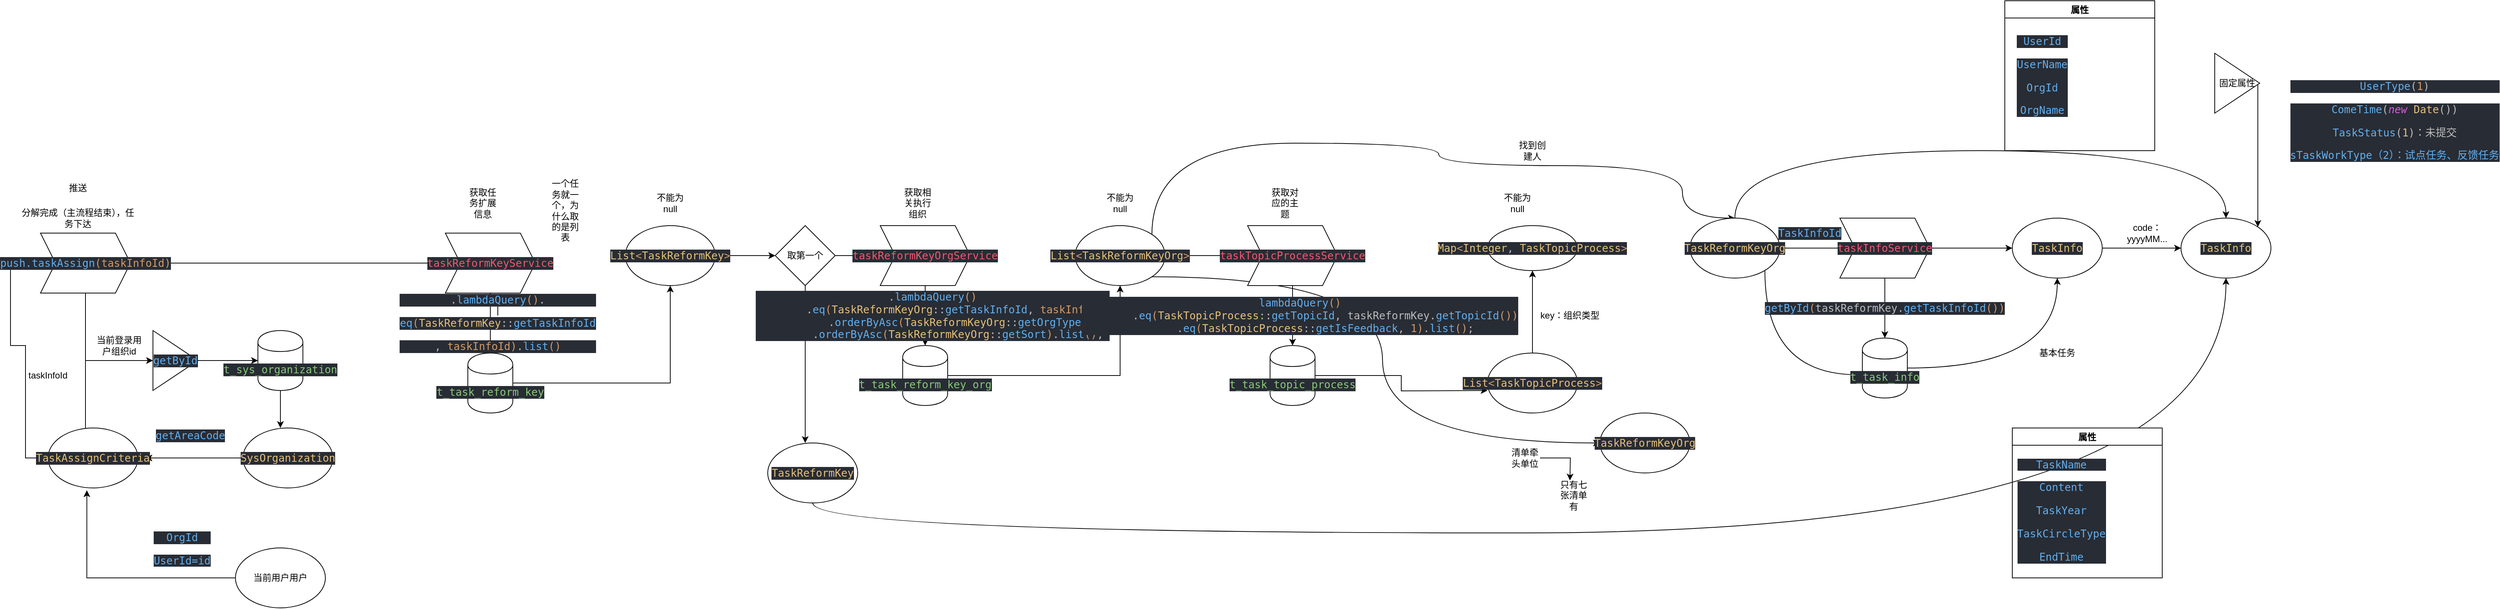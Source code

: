 <mxfile version="14.7.7" type="github">
  <diagram name="Page-1" id="2a216829-ef6e-dabb-86c1-c78162f3ba2b">
    <mxGraphModel dx="938" dy="1892" grid="1" gridSize="10" guides="1" tooltips="1" connect="1" arrows="1" fold="1" page="1" pageScale="1" pageWidth="850" pageHeight="1100" background="none" math="0" shadow="0">
      <root>
        <mxCell id="0" />
        <mxCell id="1" parent="0" />
        <mxCell id="tXZHfQQ4HI5e9DIyocW6-9" style="edgeStyle=orthogonalEdgeStyle;rounded=0;orthogonalLoop=1;jettySize=auto;html=1;entryX=0;entryY=0.5;entryDx=0;entryDy=0;" parent="1" source="tXZHfQQ4HI5e9DIyocW6-2" target="tXZHfQQ4HI5e9DIyocW6-8" edge="1">
          <mxGeometry relative="1" as="geometry">
            <Array as="points">
              <mxPoint x="120" y="320" />
            </Array>
          </mxGeometry>
        </mxCell>
        <mxCell id="tXZHfQQ4HI5e9DIyocW6-15" style="edgeStyle=orthogonalEdgeStyle;rounded=0;orthogonalLoop=1;jettySize=auto;html=1;" parent="1" source="tXZHfQQ4HI5e9DIyocW6-2" edge="1">
          <mxGeometry relative="1" as="geometry">
            <mxPoint x="120" y="420" as="targetPoint" />
          </mxGeometry>
        </mxCell>
        <mxCell id="tXZHfQQ4HI5e9DIyocW6-22" style="edgeStyle=orthogonalEdgeStyle;rounded=0;orthogonalLoop=1;jettySize=auto;html=1;entryX=0;entryY=0.5;entryDx=0;entryDy=0;" parent="1" target="tXZHfQQ4HI5e9DIyocW6-16" edge="1">
          <mxGeometry relative="1" as="geometry">
            <mxPoint x="40" y="190" as="sourcePoint" />
            <Array as="points">
              <mxPoint x="20" y="190" />
              <mxPoint x="20" y="300" />
              <mxPoint x="40" y="300" />
              <mxPoint x="40" y="450" />
            </Array>
          </mxGeometry>
        </mxCell>
        <mxCell id="tXZHfQQ4HI5e9DIyocW6-24" style="edgeStyle=orthogonalEdgeStyle;rounded=0;orthogonalLoop=1;jettySize=auto;html=1;" parent="1" source="tXZHfQQ4HI5e9DIyocW6-2" edge="1">
          <mxGeometry relative="1" as="geometry">
            <mxPoint x="600" y="190" as="targetPoint" />
          </mxGeometry>
        </mxCell>
        <mxCell id="tXZHfQQ4HI5e9DIyocW6-2" value="&lt;pre style=&quot;background-color: #282c34 ; color: #bbbbbb ; font-family: &amp;#34;jetbrains mono&amp;#34; , monospace ; font-size: 10.5pt&quot;&gt;&lt;span style=&quot;color: #61afef&quot;&gt;push.taskAssign&lt;/span&gt;&lt;span style=&quot;color: #d19a66&quot;&gt;(taskInfoId)&lt;/span&gt;&lt;/pre&gt;" style="shape=step;perimeter=stepPerimeter;whiteSpace=wrap;html=1;fixedSize=1;" parent="1" vertex="1">
          <mxGeometry x="60" y="150" width="120" height="80" as="geometry" />
        </mxCell>
        <mxCell id="tXZHfQQ4HI5e9DIyocW6-3" value="分解完成（主流程结束），任务下达" style="text;html=1;strokeColor=none;fillColor=none;align=center;verticalAlign=middle;whiteSpace=wrap;rounded=0;" parent="1" vertex="1">
          <mxGeometry x="30" y="120" width="160" height="20" as="geometry" />
        </mxCell>
        <mxCell id="tXZHfQQ4HI5e9DIyocW6-12" value="" style="edgeStyle=orthogonalEdgeStyle;rounded=0;orthogonalLoop=1;jettySize=auto;html=1;" parent="1" source="tXZHfQQ4HI5e9DIyocW6-8" target="tXZHfQQ4HI5e9DIyocW6-11" edge="1">
          <mxGeometry relative="1" as="geometry" />
        </mxCell>
        <mxCell id="tXZHfQQ4HI5e9DIyocW6-8" value="&lt;pre style=&quot;background-color: #282c34 ; color: #bbbbbb ; font-family: &amp;#34;jetbrains mono&amp;#34; , monospace ; font-size: 10.5pt&quot;&gt;&lt;span style=&quot;color: #61afef&quot;&gt;getById&lt;/span&gt;&lt;/pre&gt;" style="triangle;whiteSpace=wrap;html=1;" parent="1" vertex="1">
          <mxGeometry x="210" y="280" width="60" height="80" as="geometry" />
        </mxCell>
        <mxCell id="tXZHfQQ4HI5e9DIyocW6-10" value="当前登录用户组织id" style="text;html=1;strokeColor=none;fillColor=none;align=center;verticalAlign=middle;whiteSpace=wrap;rounded=0;" parent="1" vertex="1">
          <mxGeometry x="130" y="290" width="70" height="20" as="geometry" />
        </mxCell>
        <mxCell id="tXZHfQQ4HI5e9DIyocW6-13" style="edgeStyle=orthogonalEdgeStyle;rounded=0;orthogonalLoop=1;jettySize=auto;html=1;" parent="1" source="tXZHfQQ4HI5e9DIyocW6-11" edge="1">
          <mxGeometry relative="1" as="geometry">
            <mxPoint x="380" y="410" as="targetPoint" />
          </mxGeometry>
        </mxCell>
        <mxCell id="tXZHfQQ4HI5e9DIyocW6-11" value="&lt;pre style=&quot;background-color: #282c34 ; color: #bbbbbb ; font-family: &amp;#34;jetbrains mono&amp;#34; , monospace ; font-size: 10.5pt&quot;&gt;&lt;span style=&quot;color: #89ca78&quot;&gt;t_sys_organization&lt;/span&gt;&lt;/pre&gt;" style="shape=cylinder;whiteSpace=wrap;html=1;boundedLbl=1;backgroundOutline=1;" parent="1" vertex="1">
          <mxGeometry x="350" y="280" width="60" height="80" as="geometry" />
        </mxCell>
        <mxCell id="tXZHfQQ4HI5e9DIyocW6-17" style="edgeStyle=orthogonalEdgeStyle;rounded=0;orthogonalLoop=1;jettySize=auto;html=1;" parent="1" source="tXZHfQQ4HI5e9DIyocW6-14" edge="1">
          <mxGeometry relative="1" as="geometry">
            <mxPoint x="200" y="450" as="targetPoint" />
          </mxGeometry>
        </mxCell>
        <mxCell id="tXZHfQQ4HI5e9DIyocW6-14" value="&lt;pre style=&quot;background-color: #282c34 ; color: #bbbbbb ; font-family: &amp;#34;jetbrains mono&amp;#34; , monospace ; font-size: 10.5pt&quot;&gt;&lt;span style=&quot;color: #e5c07b&quot;&gt;SysOrganization&lt;/span&gt;&lt;/pre&gt;" style="ellipse;whiteSpace=wrap;html=1;" parent="1" vertex="1">
          <mxGeometry x="330" y="410" width="120" height="80" as="geometry" />
        </mxCell>
        <mxCell id="tXZHfQQ4HI5e9DIyocW6-16" value="&lt;pre style=&quot;background-color: #282c34 ; color: #bbbbbb ; font-family: &amp;#34;jetbrains mono&amp;#34; , monospace ; font-size: 10.5pt&quot;&gt;&lt;span style=&quot;color: #e5c07b&quot;&gt;TaskAssignCriteria&lt;/span&gt;&lt;/pre&gt;" style="ellipse;whiteSpace=wrap;html=1;" parent="1" vertex="1">
          <mxGeometry x="70" y="410" width="120" height="80" as="geometry" />
        </mxCell>
        <mxCell id="tXZHfQQ4HI5e9DIyocW6-18" value="&lt;pre style=&quot;background-color: #282c34 ; color: #bbbbbb ; font-family: &amp;#34;jetbrains mono&amp;#34; , monospace ; font-size: 10.5pt&quot;&gt;&lt;pre style=&quot;font-family: &amp;#34;jetbrains mono&amp;#34; , monospace ; font-size: 10.5pt&quot;&gt;&lt;span style=&quot;color: #61afef&quot;&gt;getAreaCode&lt;/span&gt;&lt;/pre&gt;&lt;/pre&gt;" style="text;html=1;strokeColor=none;fillColor=none;align=center;verticalAlign=middle;whiteSpace=wrap;rounded=0;" parent="1" vertex="1">
          <mxGeometry x="240" y="410" width="40" height="20" as="geometry" />
        </mxCell>
        <mxCell id="tXZHfQQ4HI5e9DIyocW6-20" style="edgeStyle=orthogonalEdgeStyle;rounded=0;orthogonalLoop=1;jettySize=auto;html=1;entryX=0.432;entryY=1.039;entryDx=0;entryDy=0;entryPerimeter=0;" parent="1" source="tXZHfQQ4HI5e9DIyocW6-19" target="tXZHfQQ4HI5e9DIyocW6-16" edge="1">
          <mxGeometry relative="1" as="geometry" />
        </mxCell>
        <mxCell id="tXZHfQQ4HI5e9DIyocW6-19" value="当前用户用户" style="ellipse;whiteSpace=wrap;html=1;" parent="1" vertex="1">
          <mxGeometry x="320" y="570" width="120" height="80" as="geometry" />
        </mxCell>
        <mxCell id="tXZHfQQ4HI5e9DIyocW6-21" value="&lt;pre style=&quot;background-color: #282c34 ; color: #bbbbbb ; font-family: &amp;#34;jetbrains mono&amp;#34; , monospace ; font-size: 10.5pt&quot;&gt;&lt;span style=&quot;color: #61afef&quot;&gt;OrgId&lt;/span&gt;&lt;/pre&gt;&lt;pre style=&quot;background-color: #282c34 ; color: #bbbbbb ; font-family: &amp;#34;jetbrains mono&amp;#34; , monospace ; font-size: 10.5pt&quot;&gt;&lt;pre style=&quot;font-family: &amp;#34;jetbrains mono&amp;#34; , monospace ; font-size: 10.5pt&quot;&gt;&lt;span style=&quot;color: #61afef&quot;&gt;UserId=id&lt;/span&gt;&lt;/pre&gt;&lt;/pre&gt;" style="text;html=1;strokeColor=none;fillColor=none;align=center;verticalAlign=middle;whiteSpace=wrap;rounded=0;" parent="1" vertex="1">
          <mxGeometry x="229" y="561" width="40" height="19" as="geometry" />
        </mxCell>
        <mxCell id="tXZHfQQ4HI5e9DIyocW6-23" value="taskInfoId" style="text;html=1;strokeColor=none;fillColor=none;align=center;verticalAlign=middle;whiteSpace=wrap;rounded=0;" parent="1" vertex="1">
          <mxGeometry x="50" y="330" width="40" height="20" as="geometry" />
        </mxCell>
        <mxCell id="tXZHfQQ4HI5e9DIyocW6-27" value="" style="edgeStyle=orthogonalEdgeStyle;rounded=0;orthogonalLoop=1;jettySize=auto;html=1;" parent="1" source="tXZHfQQ4HI5e9DIyocW6-25" target="tXZHfQQ4HI5e9DIyocW6-26" edge="1">
          <mxGeometry relative="1" as="geometry" />
        </mxCell>
        <mxCell id="tXZHfQQ4HI5e9DIyocW6-25" value="&lt;pre style=&quot;background-color: #282c34 ; color: #bbbbbb ; font-family: &amp;#34;jetbrains mono&amp;#34; , monospace ; font-size: 10.5pt&quot;&gt;&lt;span style=&quot;color: #ef596f&quot;&gt;taskReformKeyService&lt;/span&gt;&lt;/pre&gt;" style="shape=step;perimeter=stepPerimeter;whiteSpace=wrap;html=1;fixedSize=1;" parent="1" vertex="1">
          <mxGeometry x="600" y="150" width="120" height="80" as="geometry" />
        </mxCell>
        <mxCell id="tXZHfQQ4HI5e9DIyocW6-30" style="edgeStyle=orthogonalEdgeStyle;rounded=0;orthogonalLoop=1;jettySize=auto;html=1;entryX=0.5;entryY=1;entryDx=0;entryDy=0;" parent="1" source="tXZHfQQ4HI5e9DIyocW6-26" target="tXZHfQQ4HI5e9DIyocW6-31" edge="1">
          <mxGeometry relative="1" as="geometry">
            <mxPoint x="860" y="190" as="targetPoint" />
          </mxGeometry>
        </mxCell>
        <mxCell id="tXZHfQQ4HI5e9DIyocW6-26" value="&lt;pre style=&quot;background-color: #282c34 ; color: #bbbbbb ; font-family: &amp;#34;jetbrains mono&amp;#34; , monospace ; font-size: 10.5pt&quot;&gt;&lt;span style=&quot;color: #89ca78&quot;&gt;t_task_reform_key&lt;/span&gt;&lt;/pre&gt;" style="shape=cylinder;whiteSpace=wrap;html=1;boundedLbl=1;backgroundOutline=1;" parent="1" vertex="1">
          <mxGeometry x="630" y="310" width="60" height="80" as="geometry" />
        </mxCell>
        <mxCell id="tXZHfQQ4HI5e9DIyocW6-29" value="" style="edgeStyle=orthogonalEdgeStyle;rounded=0;orthogonalLoop=1;jettySize=auto;html=1;" parent="1" source="tXZHfQQ4HI5e9DIyocW6-28" target="tXZHfQQ4HI5e9DIyocW6-25" edge="1">
          <mxGeometry relative="1" as="geometry" />
        </mxCell>
        <mxCell id="tXZHfQQ4HI5e9DIyocW6-28" value="&lt;pre style=&quot;background-color: #282c34 ; color: #bbbbbb ; font-family: &amp;#34;jetbrains mono&amp;#34; , monospace ; font-size: 10.5pt&quot;&gt;.&lt;span style=&quot;color: #61afef&quot;&gt;lambdaQuery&lt;/span&gt;&lt;span style=&quot;color: #d19a66&quot;&gt;()&lt;/span&gt;.&lt;/pre&gt;&lt;pre style=&quot;background-color: #282c34 ; color: #bbbbbb ; font-family: &amp;#34;jetbrains mono&amp;#34; , monospace ; font-size: 10.5pt&quot;&gt;&lt;span style=&quot;color: #61afef&quot;&gt;eq&lt;/span&gt;&lt;span style=&quot;color: #d19a66&quot;&gt;(&lt;/span&gt;&lt;span style=&quot;color: #e5c07b&quot;&gt;TaskReformKey&lt;/span&gt;::&lt;span style=&quot;color: #61afef&quot;&gt;getTaskInfoId&lt;/span&gt;&lt;/pre&gt;&lt;pre style=&quot;background-color: #282c34 ; color: #bbbbbb ; font-family: &amp;#34;jetbrains mono&amp;#34; , monospace ; font-size: 10.5pt&quot;&gt;, &lt;span style=&quot;color: #d19a66&quot;&gt;taskInfoId)&lt;/span&gt;.&lt;span style=&quot;color: #61afef&quot;&gt;list&lt;/span&gt;&lt;span style=&quot;color: #d19a66&quot;&gt;()&lt;/span&gt;&lt;/pre&gt;" style="text;html=1;strokeColor=none;fillColor=none;align=center;verticalAlign=middle;whiteSpace=wrap;rounded=0;" parent="1" vertex="1">
          <mxGeometry x="650" y="260" width="40" height="20" as="geometry" />
        </mxCell>
        <mxCell id="tXZHfQQ4HI5e9DIyocW6-34" style="edgeStyle=orthogonalEdgeStyle;rounded=0;orthogonalLoop=1;jettySize=auto;html=1;entryX=0;entryY=0.5;entryDx=0;entryDy=0;" parent="1" source="tXZHfQQ4HI5e9DIyocW6-31" target="tXZHfQQ4HI5e9DIyocW6-33" edge="1">
          <mxGeometry relative="1" as="geometry" />
        </mxCell>
        <mxCell id="tXZHfQQ4HI5e9DIyocW6-31" value="&lt;pre style=&quot;background-color: #282c34 ; color: #bbbbbb ; font-family: &amp;#34;jetbrains mono&amp;#34; , monospace ; font-size: 10.5pt&quot;&gt;&lt;span style=&quot;color: #e5c07b&quot;&gt;List&lt;/span&gt;&lt;span style=&quot;color: #d19a66&quot;&gt;&amp;lt;&lt;/span&gt;&lt;span style=&quot;color: #e5c07b&quot;&gt;TaskReformKey&lt;/span&gt;&lt;span style=&quot;color: #d19a66&quot;&gt;&amp;gt;&lt;/span&gt;&lt;/pre&gt;" style="ellipse;whiteSpace=wrap;html=1;" parent="1" vertex="1">
          <mxGeometry x="840" y="140" width="120" height="80" as="geometry" />
        </mxCell>
        <mxCell id="tXZHfQQ4HI5e9DIyocW6-32" value="获取任务扩展信息" style="text;html=1;strokeColor=none;fillColor=none;align=center;verticalAlign=middle;whiteSpace=wrap;rounded=0;" parent="1" vertex="1">
          <mxGeometry x="630" y="100" width="40" height="20" as="geometry" />
        </mxCell>
        <mxCell id="tXZHfQQ4HI5e9DIyocW6-36" value="" style="edgeStyle=orthogonalEdgeStyle;rounded=0;orthogonalLoop=1;jettySize=auto;html=1;" parent="1" source="tXZHfQQ4HI5e9DIyocW6-33" target="tXZHfQQ4HI5e9DIyocW6-35" edge="1">
          <mxGeometry relative="1" as="geometry" />
        </mxCell>
        <mxCell id="tXZHfQQ4HI5e9DIyocW6-88" style="edgeStyle=orthogonalEdgeStyle;rounded=0;orthogonalLoop=1;jettySize=auto;html=1;" parent="1" source="tXZHfQQ4HI5e9DIyocW6-33" edge="1">
          <mxGeometry relative="1" as="geometry">
            <mxPoint x="1080" y="430" as="targetPoint" />
          </mxGeometry>
        </mxCell>
        <mxCell id="tXZHfQQ4HI5e9DIyocW6-33" value="取第一个" style="rhombus;whiteSpace=wrap;html=1;" parent="1" vertex="1">
          <mxGeometry x="1040" y="140" width="80" height="80" as="geometry" />
        </mxCell>
        <mxCell id="tXZHfQQ4HI5e9DIyocW6-38" value="" style="edgeStyle=orthogonalEdgeStyle;rounded=0;orthogonalLoop=1;jettySize=auto;html=1;" parent="1" source="tXZHfQQ4HI5e9DIyocW6-35" target="tXZHfQQ4HI5e9DIyocW6-37" edge="1">
          <mxGeometry relative="1" as="geometry" />
        </mxCell>
        <mxCell id="tXZHfQQ4HI5e9DIyocW6-35" value="&lt;pre style=&quot;background-color: #282c34 ; color: #bbbbbb ; font-family: &amp;#34;jetbrains mono&amp;#34; , monospace ; font-size: 10.5pt&quot;&gt;&lt;span style=&quot;color: #ef596f&quot;&gt;taskReformKeyOrgService&lt;/span&gt;&lt;/pre&gt;" style="shape=step;perimeter=stepPerimeter;whiteSpace=wrap;html=1;fixedSize=1;" parent="1" vertex="1">
          <mxGeometry x="1180" y="140" width="120" height="80" as="geometry" />
        </mxCell>
        <mxCell id="tXZHfQQ4HI5e9DIyocW6-40" style="edgeStyle=orthogonalEdgeStyle;rounded=0;orthogonalLoop=1;jettySize=auto;html=1;entryX=0.5;entryY=1;entryDx=0;entryDy=0;entryPerimeter=0;" parent="1" source="tXZHfQQ4HI5e9DIyocW6-37" target="tXZHfQQ4HI5e9DIyocW6-41" edge="1">
          <mxGeometry relative="1" as="geometry">
            <mxPoint x="1500" y="180" as="targetPoint" />
          </mxGeometry>
        </mxCell>
        <mxCell id="tXZHfQQ4HI5e9DIyocW6-37" value="&lt;pre style=&quot;background-color: #282c34 ; color: #bbbbbb ; font-family: &amp;#34;jetbrains mono&amp;#34; , monospace ; font-size: 10.5pt&quot;&gt;&lt;span style=&quot;color: #89ca78&quot;&gt;t_task_reform_key_org&lt;/span&gt;&lt;/pre&gt;" style="shape=cylinder;whiteSpace=wrap;html=1;boundedLbl=1;backgroundOutline=1;" parent="1" vertex="1">
          <mxGeometry x="1210" y="300" width="60" height="80" as="geometry" />
        </mxCell>
        <mxCell id="tXZHfQQ4HI5e9DIyocW6-39" value="&lt;pre style=&quot;background-color: #282c34 ; color: #bbbbbb ; font-family: &amp;#34;jetbrains mono&amp;#34; , monospace ; font-size: 10.5pt&quot;&gt;.&lt;span style=&quot;color: #61afef&quot;&gt;lambdaQuery&lt;/span&gt;&lt;span style=&quot;color: #d19a66&quot;&gt;()&lt;br&gt;&lt;/span&gt;&lt;span style=&quot;color: #d19a66&quot;&gt;        &lt;/span&gt;.&lt;span style=&quot;color: #61afef&quot;&gt;eq&lt;/span&gt;&lt;span style=&quot;color: #d19a66&quot;&gt;(&lt;/span&gt;&lt;span style=&quot;color: #e5c07b&quot;&gt;TaskReformKeyOrg&lt;/span&gt;::&lt;span style=&quot;color: #61afef&quot;&gt;getTaskInfoId&lt;/span&gt;, &lt;span style=&quot;color: #d19a66&quot;&gt;taskInfoId)&lt;br&gt;&lt;/span&gt;&lt;span style=&quot;color: #d19a66&quot;&gt;        &lt;/span&gt;.&lt;span style=&quot;color: #61afef&quot;&gt;orderByAsc&lt;/span&gt;&lt;span style=&quot;color: #d19a66&quot;&gt;(&lt;/span&gt;&lt;span style=&quot;color: #e5c07b&quot;&gt;TaskReformKeyOrg&lt;/span&gt;::&lt;span style=&quot;color: #61afef&quot;&gt;getOrgType&lt;/span&gt;&lt;span style=&quot;color: #d19a66&quot;&gt;)&lt;br&gt;&lt;/span&gt;&lt;span style=&quot;color: #d19a66&quot;&gt;        &lt;/span&gt;.&lt;span style=&quot;color: #61afef&quot;&gt;orderByAsc&lt;/span&gt;&lt;span style=&quot;color: #d19a66&quot;&gt;(&lt;/span&gt;&lt;span style=&quot;color: #e5c07b&quot;&gt;TaskReformKeyOrg&lt;/span&gt;::&lt;span style=&quot;color: #61afef&quot;&gt;getSort&lt;/span&gt;&lt;span style=&quot;color: #d19a66&quot;&gt;)&lt;/span&gt;.&lt;span style=&quot;color: #61afef&quot;&gt;list&lt;/span&gt;&lt;span style=&quot;color: #d19a66&quot;&gt;()&lt;/span&gt;;&lt;/pre&gt;" style="text;html=1;strokeColor=none;fillColor=none;align=center;verticalAlign=middle;whiteSpace=wrap;rounded=0;" parent="1" vertex="1">
          <mxGeometry x="1230" y="250" width="40" height="20" as="geometry" />
        </mxCell>
        <mxCell id="tXZHfQQ4HI5e9DIyocW6-46" style="edgeStyle=orthogonalEdgeStyle;rounded=0;orthogonalLoop=1;jettySize=auto;html=1;" parent="1" source="tXZHfQQ4HI5e9DIyocW6-41" edge="1">
          <mxGeometry relative="1" as="geometry">
            <mxPoint x="1670" y="180" as="targetPoint" />
          </mxGeometry>
        </mxCell>
        <mxCell id="tXZHfQQ4HI5e9DIyocW6-64" style="edgeStyle=orthogonalEdgeStyle;rounded=0;orthogonalLoop=1;jettySize=auto;html=1;exitX=1;exitY=0;exitDx=0;exitDy=0;entryX=0.5;entryY=0;entryDx=0;entryDy=0;curved=1;" parent="1" source="tXZHfQQ4HI5e9DIyocW6-41" target="tXZHfQQ4HI5e9DIyocW6-65" edge="1">
          <mxGeometry relative="1" as="geometry">
            <mxPoint x="2260" y="100" as="targetPoint" />
            <Array as="points">
              <mxPoint x="1542" y="30" />
              <mxPoint x="1925" y="30" />
              <mxPoint x="1925" y="60" />
              <mxPoint x="2250" y="60" />
              <mxPoint x="2250" y="130" />
            </Array>
          </mxGeometry>
        </mxCell>
        <mxCell id="tXZHfQQ4HI5e9DIyocW6-69" style="edgeStyle=orthogonalEdgeStyle;curved=1;rounded=0;orthogonalLoop=1;jettySize=auto;html=1;exitX=1;exitY=1;exitDx=0;exitDy=0;entryX=0;entryY=0.5;entryDx=0;entryDy=0;" parent="1" source="tXZHfQQ4HI5e9DIyocW6-41" target="tXZHfQQ4HI5e9DIyocW6-68" edge="1">
          <mxGeometry relative="1" as="geometry" />
        </mxCell>
        <mxCell id="tXZHfQQ4HI5e9DIyocW6-41" value="&lt;pre style=&quot;background-color: #282c34 ; color: #bbbbbb ; font-family: &amp;#34;jetbrains mono&amp;#34; , monospace ; font-size: 10.5pt&quot;&gt;&lt;span style=&quot;color: #e5c07b&quot;&gt;List&lt;/span&gt;&lt;span style=&quot;color: #d19a66&quot;&gt;&amp;lt;&lt;/span&gt;&lt;span style=&quot;color: #e5c07b&quot;&gt;TaskReformKeyOrg&lt;/span&gt;&lt;span style=&quot;color: #d19a66&quot;&gt;&amp;gt;&lt;/span&gt;&lt;/pre&gt;" style="ellipse;whiteSpace=wrap;html=1;" parent="1" vertex="1">
          <mxGeometry x="1440" y="140" width="120" height="80" as="geometry" />
        </mxCell>
        <mxCell id="tXZHfQQ4HI5e9DIyocW6-42" value="不能为null" style="text;html=1;strokeColor=none;fillColor=none;align=center;verticalAlign=middle;whiteSpace=wrap;rounded=0;" parent="1" vertex="1">
          <mxGeometry x="880" y="100" width="40" height="20" as="geometry" />
        </mxCell>
        <mxCell id="tXZHfQQ4HI5e9DIyocW6-45" value="不能为null" style="text;html=1;strokeColor=none;fillColor=none;align=center;verticalAlign=middle;whiteSpace=wrap;rounded=0;" parent="1" vertex="1">
          <mxGeometry x="1480" y="100" width="40" height="20" as="geometry" />
        </mxCell>
        <mxCell id="tXZHfQQ4HI5e9DIyocW6-49" value="" style="edgeStyle=orthogonalEdgeStyle;rounded=0;orthogonalLoop=1;jettySize=auto;html=1;" parent="1" source="tXZHfQQ4HI5e9DIyocW6-47" target="tXZHfQQ4HI5e9DIyocW6-48" edge="1">
          <mxGeometry relative="1" as="geometry" />
        </mxCell>
        <mxCell id="tXZHfQQ4HI5e9DIyocW6-47" value="&lt;pre style=&quot;background-color: #282c34 ; color: #bbbbbb ; font-family: &amp;#34;jetbrains mono&amp;#34; , monospace ; font-size: 10.5pt&quot;&gt;&lt;span style=&quot;color: #ef596f&quot;&gt;taskTopicProcessService&lt;/span&gt;&lt;/pre&gt;" style="shape=step;perimeter=stepPerimeter;whiteSpace=wrap;html=1;fixedSize=1;" parent="1" vertex="1">
          <mxGeometry x="1670" y="140" width="120" height="80" as="geometry" />
        </mxCell>
        <mxCell id="tXZHfQQ4HI5e9DIyocW6-51" style="edgeStyle=orthogonalEdgeStyle;rounded=0;orthogonalLoop=1;jettySize=auto;html=1;" parent="1" source="tXZHfQQ4HI5e9DIyocW6-48" edge="1">
          <mxGeometry relative="1" as="geometry">
            <mxPoint x="1990" y="360" as="targetPoint" />
          </mxGeometry>
        </mxCell>
        <mxCell id="tXZHfQQ4HI5e9DIyocW6-48" value="&lt;pre style=&quot;background-color: #282c34 ; color: #bbbbbb ; font-family: &amp;#34;jetbrains mono&amp;#34; , monospace ; font-size: 10.5pt&quot;&gt;&lt;span style=&quot;color: #89ca78&quot;&gt;t_task_topic_process&lt;/span&gt;&lt;/pre&gt;" style="shape=cylinder;whiteSpace=wrap;html=1;boundedLbl=1;backgroundOutline=1;" parent="1" vertex="1">
          <mxGeometry x="1700" y="300" width="60" height="80" as="geometry" />
        </mxCell>
        <mxCell id="tXZHfQQ4HI5e9DIyocW6-50" value="&lt;pre style=&quot;background-color: #282c34 ; color: #bbbbbb ; font-family: &amp;quot;jetbrains mono&amp;quot; , monospace ; font-size: 10.5pt&quot;&gt;&lt;span style=&quot;color: #61afef&quot;&gt;lambdaQuery&lt;/span&gt;&lt;span style=&quot;color: #d19a66&quot;&gt;()&lt;br&gt;&lt;/span&gt;&lt;span style=&quot;color: #d19a66&quot;&gt;        &lt;/span&gt;.&lt;span style=&quot;color: #61afef&quot;&gt;eq&lt;/span&gt;&lt;span style=&quot;color: #d19a66&quot;&gt;(&lt;/span&gt;&lt;span style=&quot;color: #e5c07b&quot;&gt;TaskTopicProcess&lt;/span&gt;::&lt;span style=&quot;color: #61afef&quot;&gt;getTopicId&lt;/span&gt;, taskReformKey.&lt;span style=&quot;color: #61afef&quot;&gt;getTopicId&lt;/span&gt;&lt;span style=&quot;color: #d19a66&quot;&gt;())&lt;br&gt;&lt;/span&gt;&lt;span style=&quot;color: #d19a66&quot;&gt;        &lt;/span&gt;.&lt;span style=&quot;color: #61afef&quot;&gt;eq&lt;/span&gt;&lt;span style=&quot;color: #d19a66&quot;&gt;(&lt;/span&gt;&lt;span style=&quot;color: #e5c07b&quot;&gt;TaskTopicProcess&lt;/span&gt;::&lt;span style=&quot;color: #61afef&quot;&gt;getIsFeedback&lt;/span&gt;, &lt;span style=&quot;color: #d19a66&quot;&gt;1)&lt;/span&gt;.&lt;span style=&quot;color: #61afef&quot;&gt;list&lt;/span&gt;&lt;span style=&quot;color: #d19a66&quot;&gt;()&lt;/span&gt;;&lt;/pre&gt;" style="text;html=1;strokeColor=none;fillColor=none;align=center;verticalAlign=middle;whiteSpace=wrap;rounded=0;" parent="1" vertex="1">
          <mxGeometry x="1720" y="250" width="40" height="20" as="geometry" />
        </mxCell>
        <mxCell id="tXZHfQQ4HI5e9DIyocW6-61" value="" style="edgeStyle=orthogonalEdgeStyle;rounded=0;orthogonalLoop=1;jettySize=auto;html=1;" parent="1" source="tXZHfQQ4HI5e9DIyocW6-52" target="tXZHfQQ4HI5e9DIyocW6-60" edge="1">
          <mxGeometry relative="1" as="geometry" />
        </mxCell>
        <mxCell id="tXZHfQQ4HI5e9DIyocW6-52" value="&lt;pre style=&quot;background-color: #282c34 ; color: #bbbbbb ; font-family: &amp;#34;jetbrains mono&amp;#34; , monospace ; font-size: 10.5pt&quot;&gt;&lt;span style=&quot;color: #e5c07b&quot;&gt;List&lt;/span&gt;&lt;span style=&quot;color: #d19a66&quot;&gt;&amp;lt;&lt;/span&gt;&lt;span style=&quot;color: #e5c07b&quot;&gt;TaskTopicProcess&lt;/span&gt;&lt;span style=&quot;color: #d19a66&quot;&gt;&amp;gt;&lt;/span&gt;&lt;/pre&gt;" style="ellipse;whiteSpace=wrap;html=1;" parent="1" vertex="1">
          <mxGeometry x="1990" y="310" width="120" height="80" as="geometry" />
        </mxCell>
        <mxCell id="tXZHfQQ4HI5e9DIyocW6-53" value="获取相关执行组织" style="text;html=1;strokeColor=none;fillColor=none;align=center;verticalAlign=middle;whiteSpace=wrap;rounded=0;" parent="1" vertex="1">
          <mxGeometry x="1210" y="100" width="40" height="20" as="geometry" />
        </mxCell>
        <mxCell id="tXZHfQQ4HI5e9DIyocW6-54" value="获取对应的主题" style="text;html=1;strokeColor=none;fillColor=none;align=center;verticalAlign=middle;whiteSpace=wrap;rounded=0;" parent="1" vertex="1">
          <mxGeometry x="1700" y="100" width="40" height="20" as="geometry" />
        </mxCell>
        <mxCell id="tXZHfQQ4HI5e9DIyocW6-58" value="不能为null" style="text;html=1;strokeColor=none;fillColor=none;align=center;verticalAlign=middle;whiteSpace=wrap;rounded=0;" parent="1" vertex="1">
          <mxGeometry x="2010" y="100" width="40" height="20" as="geometry" />
        </mxCell>
        <mxCell id="tXZHfQQ4HI5e9DIyocW6-60" value="&lt;pre style=&quot;background-color: #282c34 ; color: #bbbbbb ; font-family: &amp;#34;jetbrains mono&amp;#34; , monospace ; font-size: 10.5pt&quot;&gt;&lt;span style=&quot;color: #e5c07b&quot;&gt;Map&lt;/span&gt;&lt;span style=&quot;color: #d19a66&quot;&gt;&amp;lt;&lt;/span&gt;&lt;span style=&quot;color: #e5c07b&quot;&gt;Integer&lt;/span&gt;, &lt;span style=&quot;color: #e5c07b&quot;&gt;TaskTopicProcess&lt;/span&gt;&lt;span style=&quot;color: #d19a66&quot;&gt;&amp;gt;&lt;/span&gt;&lt;/pre&gt;" style="ellipse;whiteSpace=wrap;html=1;" parent="1" vertex="1">
          <mxGeometry x="1990" y="140" width="120" height="60" as="geometry" />
        </mxCell>
        <mxCell id="tXZHfQQ4HI5e9DIyocW6-63" value="key：组织类型" style="text;html=1;strokeColor=none;fillColor=none;align=center;verticalAlign=middle;whiteSpace=wrap;rounded=0;" parent="1" vertex="1">
          <mxGeometry x="2040" y="250" width="120" height="20" as="geometry" />
        </mxCell>
        <mxCell id="tXZHfQQ4HI5e9DIyocW6-75" value="" style="edgeStyle=orthogonalEdgeStyle;curved=1;rounded=0;orthogonalLoop=1;jettySize=auto;html=1;" parent="1" source="tXZHfQQ4HI5e9DIyocW6-65" target="tXZHfQQ4HI5e9DIyocW6-74" edge="1">
          <mxGeometry relative="1" as="geometry" />
        </mxCell>
        <mxCell id="tyhGIWz0MsalxrCetK2Z-5" style="edgeStyle=orthogonalEdgeStyle;rounded=0;orthogonalLoop=1;jettySize=auto;html=1;entryX=0;entryY=0.613;entryDx=0;entryDy=0;entryPerimeter=0;curved=1;" edge="1" parent="1" source="tXZHfQQ4HI5e9DIyocW6-65" target="tXZHfQQ4HI5e9DIyocW6-77">
          <mxGeometry relative="1" as="geometry">
            <Array as="points">
              <mxPoint x="2360" y="339" />
            </Array>
          </mxGeometry>
        </mxCell>
        <mxCell id="tyhGIWz0MsalxrCetK2Z-8" style="edgeStyle=orthogonalEdgeStyle;curved=1;rounded=0;orthogonalLoop=1;jettySize=auto;html=1;entryX=0.5;entryY=0;entryDx=0;entryDy=0;" edge="1" parent="1" source="tXZHfQQ4HI5e9DIyocW6-65" target="tXZHfQQ4HI5e9DIyocW6-86">
          <mxGeometry relative="1" as="geometry">
            <Array as="points">
              <mxPoint x="2320" y="40" />
              <mxPoint x="2975" y="40" />
            </Array>
          </mxGeometry>
        </mxCell>
        <mxCell id="tXZHfQQ4HI5e9DIyocW6-65" value="&lt;pre style=&quot;background-color: #282c34 ; color: #bbbbbb ; font-family: &amp;#34;jetbrains mono&amp;#34; , monospace ; font-size: 10.5pt&quot;&gt;&lt;span style=&quot;color: #e5c07b&quot;&gt;TaskReformKeyOrg&lt;/span&gt;&lt;/pre&gt;" style="ellipse;whiteSpace=wrap;html=1;" parent="1" vertex="1">
          <mxGeometry x="2260" y="130" width="120" height="80" as="geometry" />
        </mxCell>
        <mxCell id="tXZHfQQ4HI5e9DIyocW6-66" value="找到创建人" style="text;html=1;strokeColor=none;fillColor=none;align=center;verticalAlign=middle;whiteSpace=wrap;rounded=0;" parent="1" vertex="1">
          <mxGeometry x="2030" y="30" width="40" height="20" as="geometry" />
        </mxCell>
        <mxCell id="tXZHfQQ4HI5e9DIyocW6-68" value="&lt;pre style=&quot;background-color: #282c34 ; color: #bbbbbb ; font-family: &amp;#34;jetbrains mono&amp;#34; , monospace ; font-size: 10.5pt&quot;&gt;&lt;span style=&quot;color: #e5c07b&quot;&gt;TaskReformKeyOrg&lt;/span&gt;&lt;/pre&gt;" style="ellipse;whiteSpace=wrap;html=1;" parent="1" vertex="1">
          <mxGeometry x="2140" y="390" width="120" height="80" as="geometry" />
        </mxCell>
        <mxCell id="tyhGIWz0MsalxrCetK2Z-4" style="edgeStyle=orthogonalEdgeStyle;rounded=0;orthogonalLoop=1;jettySize=auto;html=1;" edge="1" parent="1" source="tXZHfQQ4HI5e9DIyocW6-70">
          <mxGeometry relative="1" as="geometry">
            <mxPoint x="2100" y="480" as="targetPoint" />
          </mxGeometry>
        </mxCell>
        <mxCell id="tXZHfQQ4HI5e9DIyocW6-70" value="清单牵头单位" style="text;html=1;strokeColor=none;fillColor=none;align=center;verticalAlign=middle;whiteSpace=wrap;rounded=0;" parent="1" vertex="1">
          <mxGeometry x="2020" y="440" width="40" height="20" as="geometry" />
        </mxCell>
        <mxCell id="tXZHfQQ4HI5e9DIyocW6-71" value="只有七张清单有" style="text;html=1;strokeColor=none;fillColor=none;align=center;verticalAlign=middle;whiteSpace=wrap;rounded=0;" parent="1" vertex="1">
          <mxGeometry x="2085" y="490" width="40" height="20" as="geometry" />
        </mxCell>
        <mxCell id="tXZHfQQ4HI5e9DIyocW6-78" value="" style="edgeStyle=orthogonalEdgeStyle;curved=1;rounded=0;orthogonalLoop=1;jettySize=auto;html=1;" parent="1" source="tXZHfQQ4HI5e9DIyocW6-74" target="tXZHfQQ4HI5e9DIyocW6-77" edge="1">
          <mxGeometry relative="1" as="geometry" />
        </mxCell>
        <mxCell id="tXZHfQQ4HI5e9DIyocW6-83" style="rounded=0;orthogonalLoop=1;jettySize=auto;html=1;exitX=1;exitY=0.5;exitDx=0;exitDy=0;entryX=0;entryY=0.5;entryDx=0;entryDy=0;" parent="1" source="tXZHfQQ4HI5e9DIyocW6-74" target="tXZHfQQ4HI5e9DIyocW6-81" edge="1">
          <mxGeometry relative="1" as="geometry" />
        </mxCell>
        <mxCell id="tXZHfQQ4HI5e9DIyocW6-74" value="&lt;pre style=&quot;background-color: #282c34 ; color: #bbbbbb ; font-family: &amp;#34;jetbrains mono&amp;#34; , monospace ; font-size: 10.5pt&quot;&gt;&lt;span style=&quot;color: #ef596f&quot;&gt;taskInfoService&lt;/span&gt;&lt;/pre&gt;" style="shape=step;perimeter=stepPerimeter;whiteSpace=wrap;html=1;fixedSize=1;" parent="1" vertex="1">
          <mxGeometry x="2460" y="130" width="120" height="80" as="geometry" />
        </mxCell>
        <mxCell id="tXZHfQQ4HI5e9DIyocW6-80" style="edgeStyle=orthogonalEdgeStyle;curved=1;rounded=0;orthogonalLoop=1;jettySize=auto;html=1;entryX=0.5;entryY=1;entryDx=0;entryDy=0;" parent="1" source="tXZHfQQ4HI5e9DIyocW6-77" target="tXZHfQQ4HI5e9DIyocW6-81" edge="1">
          <mxGeometry relative="1" as="geometry">
            <mxPoint x="2720" y="170" as="targetPoint" />
          </mxGeometry>
        </mxCell>
        <mxCell id="tXZHfQQ4HI5e9DIyocW6-77" value="&lt;pre style=&quot;background-color: #282c34 ; color: #bbbbbb ; font-family: &amp;#34;jetbrains mono&amp;#34; , monospace ; font-size: 10.5pt&quot;&gt;&lt;span style=&quot;color: #89ca78&quot;&gt;t_task_info&lt;/span&gt;&lt;/pre&gt;" style="shape=cylinder;whiteSpace=wrap;html=1;boundedLbl=1;backgroundOutline=1;" parent="1" vertex="1">
          <mxGeometry x="2490" y="290" width="60" height="80" as="geometry" />
        </mxCell>
        <mxCell id="tXZHfQQ4HI5e9DIyocW6-79" value="&lt;pre style=&quot;background-color: #282c34 ; color: #bbbbbb ; font-family: &amp;#34;jetbrains mono&amp;#34; , monospace ; font-size: 10.5pt&quot;&gt;&lt;span style=&quot;color: #61afef&quot;&gt;getById&lt;/span&gt;&lt;span style=&quot;color: #d19a66&quot;&gt;(&lt;/span&gt;taskReformKey.&lt;span style=&quot;color: #61afef&quot;&gt;getTaskInfoId&lt;/span&gt;&lt;span style=&quot;color: #d19a66&quot;&gt;())&lt;/span&gt;&lt;/pre&gt;" style="text;html=1;strokeColor=none;fillColor=none;align=center;verticalAlign=middle;whiteSpace=wrap;rounded=0;" parent="1" vertex="1">
          <mxGeometry x="2500" y="240" width="40" height="20" as="geometry" />
        </mxCell>
        <mxCell id="tXZHfQQ4HI5e9DIyocW6-85" style="edgeStyle=orthogonalEdgeStyle;rounded=0;orthogonalLoop=1;jettySize=auto;html=1;entryX=0;entryY=0.5;entryDx=0;entryDy=0;" parent="1" source="tXZHfQQ4HI5e9DIyocW6-81" target="tXZHfQQ4HI5e9DIyocW6-86" edge="1">
          <mxGeometry relative="1" as="geometry">
            <mxPoint x="2930" y="170" as="targetPoint" />
          </mxGeometry>
        </mxCell>
        <mxCell id="tXZHfQQ4HI5e9DIyocW6-81" value="&lt;pre style=&quot;background-color: #282c34 ; color: #bbbbbb ; font-family: &amp;#34;jetbrains mono&amp;#34; , monospace ; font-size: 10.5pt&quot;&gt;&lt;span style=&quot;color: #e5c07b&quot;&gt;TaskInfo&lt;/span&gt;&lt;/pre&gt;" style="ellipse;whiteSpace=wrap;html=1;" parent="1" vertex="1">
          <mxGeometry x="2690" y="130" width="120" height="80" as="geometry" />
        </mxCell>
        <mxCell id="tXZHfQQ4HI5e9DIyocW6-82" value="基本任务" style="text;html=1;strokeColor=none;fillColor=none;align=center;verticalAlign=middle;whiteSpace=wrap;rounded=0;" parent="1" vertex="1">
          <mxGeometry x="2710" y="300" width="80" height="20" as="geometry" />
        </mxCell>
        <mxCell id="tXZHfQQ4HI5e9DIyocW6-84" value="code：yyyyMM..." style="text;html=1;strokeColor=none;fillColor=none;align=center;verticalAlign=middle;whiteSpace=wrap;rounded=0;" parent="1" vertex="1">
          <mxGeometry x="2850" y="140" width="40" height="20" as="geometry" />
        </mxCell>
        <mxCell id="tXZHfQQ4HI5e9DIyocW6-86" value="&lt;pre style=&quot;background-color: #282c34 ; color: #bbbbbb ; font-family: &amp;#34;jetbrains mono&amp;#34; , monospace ; font-size: 10.5pt&quot;&gt;&lt;span style=&quot;color: #e5c07b&quot;&gt;TaskInfo&lt;/span&gt;&lt;/pre&gt;" style="ellipse;whiteSpace=wrap;html=1;" parent="1" vertex="1">
          <mxGeometry x="2915" y="130" width="120" height="80" as="geometry" />
        </mxCell>
        <mxCell id="tXZHfQQ4HI5e9DIyocW6-90" style="edgeStyle=orthogonalEdgeStyle;rounded=0;orthogonalLoop=1;jettySize=auto;html=1;entryX=0.5;entryY=1;entryDx=0;entryDy=0;curved=1;" parent="1" source="tXZHfQQ4HI5e9DIyocW6-89" target="tXZHfQQ4HI5e9DIyocW6-86" edge="1">
          <mxGeometry relative="1" as="geometry">
            <Array as="points">
              <mxPoint x="1090" y="550" />
              <mxPoint x="2975" y="550" />
            </Array>
          </mxGeometry>
        </mxCell>
        <mxCell id="tXZHfQQ4HI5e9DIyocW6-89" value="&lt;pre style=&quot;background-color: #282c34 ; color: #bbbbbb ; font-family: &amp;#34;jetbrains mono&amp;#34; , monospace ; font-size: 10.5pt&quot;&gt;&lt;span style=&quot;color: #e5c07b&quot;&gt;TaskReformKey&lt;/span&gt;&lt;/pre&gt;" style="ellipse;whiteSpace=wrap;html=1;" parent="1" vertex="1">
          <mxGeometry x="1030" y="430" width="120" height="80" as="geometry" />
        </mxCell>
        <mxCell id="tXZHfQQ4HI5e9DIyocW6-96" value="属性" style="swimlane;" parent="1" vertex="1">
          <mxGeometry x="2690" y="410" width="200" height="200" as="geometry" />
        </mxCell>
        <mxCell id="tXZHfQQ4HI5e9DIyocW6-97" value="&lt;pre style=&quot;background-color: #282c34 ; color: #bbbbbb ; font-family: &amp;#34;jetbrains mono&amp;#34; , monospace ; font-size: 10.5pt&quot;&gt;&lt;span style=&quot;color: #61afef&quot;&gt;TaskName&lt;/span&gt;&lt;/pre&gt;&lt;pre style=&quot;background-color: #282c34 ; color: #bbbbbb ; font-family: &amp;#34;jetbrains mono&amp;#34; , monospace ; font-size: 10.5pt&quot;&gt;&lt;pre style=&quot;font-family: &amp;#34;jetbrains mono&amp;#34; , monospace ; font-size: 10.5pt&quot;&gt;&lt;span style=&quot;color: #61afef&quot;&gt;Content&lt;/span&gt;&lt;/pre&gt;&lt;pre style=&quot;font-family: &amp;#34;jetbrains mono&amp;#34; , monospace ; font-size: 10.5pt&quot;&gt;&lt;span style=&quot;color: #61afef&quot;&gt;TaskYear&lt;/span&gt;&lt;/pre&gt;&lt;pre style=&quot;font-family: &amp;#34;jetbrains mono&amp;#34; , monospace ; font-size: 10.5pt&quot;&gt;&lt;pre style=&quot;font-family: &amp;#34;jetbrains mono&amp;#34; , monospace ; font-size: 10.5pt&quot;&gt;&lt;span style=&quot;color: #61afef&quot;&gt;TaskCircleType&lt;/span&gt;&lt;/pre&gt;&lt;pre style=&quot;font-family: &amp;#34;jetbrains mono&amp;#34; , monospace ; font-size: 10.5pt&quot;&gt;&lt;pre style=&quot;font-family: &amp;#34;jetbrains mono&amp;#34; , monospace ; font-size: 10.5pt&quot;&gt;&lt;pre style=&quot;font-family: &amp;#34;jetbrains mono&amp;#34; , monospace ; font-size: 10.5pt&quot;&gt;&lt;span style=&quot;color: #61afef&quot;&gt;EndTime&lt;/span&gt;&lt;/pre&gt;&lt;/pre&gt;&lt;/pre&gt;&lt;/pre&gt;&lt;/pre&gt;" style="text;html=1;align=center;verticalAlign=middle;resizable=0;points=[];autosize=1;" parent="tXZHfQQ4HI5e9DIyocW6-96" vertex="1">
          <mxGeometry x="10" y="30" width="110" height="160" as="geometry" />
        </mxCell>
        <mxCell id="tyhGIWz0MsalxrCetK2Z-1" value="一个任务就一个，为什么取的是列表" style="text;html=1;strokeColor=none;fillColor=none;align=center;verticalAlign=middle;whiteSpace=wrap;rounded=0;" vertex="1" parent="1">
          <mxGeometry x="740" y="110" width="40" height="20" as="geometry" />
        </mxCell>
        <mxCell id="tyhGIWz0MsalxrCetK2Z-2" value="推送" style="text;html=1;strokeColor=none;fillColor=none;align=center;verticalAlign=middle;whiteSpace=wrap;rounded=0;" vertex="1" parent="1">
          <mxGeometry x="90" y="80" width="40" height="20" as="geometry" />
        </mxCell>
        <mxCell id="tyhGIWz0MsalxrCetK2Z-6" value="&lt;pre style=&quot;background-color: #282c34 ; color: #bbbbbb ; font-family: &amp;#34;jetbrains mono&amp;#34; , monospace ; font-size: 10.5pt&quot;&gt;&lt;span style=&quot;color: #61afef&quot;&gt;TaskInfoId&lt;/span&gt;&lt;/pre&gt;" style="text;html=1;strokeColor=none;fillColor=none;align=center;verticalAlign=middle;whiteSpace=wrap;rounded=0;" vertex="1" parent="1">
          <mxGeometry x="2400" y="140" width="40" height="20" as="geometry" />
        </mxCell>
        <mxCell id="tyhGIWz0MsalxrCetK2Z-11" value="属性" style="swimlane;" vertex="1" parent="1">
          <mxGeometry x="2680" y="-160" width="200" height="200" as="geometry" />
        </mxCell>
        <mxCell id="tyhGIWz0MsalxrCetK2Z-12" value="&lt;pre style=&quot;background-color: #282c34 ; color: #bbbbbb ; font-family: &amp;#34;jetbrains mono&amp;#34; , monospace ; font-size: 10.5pt&quot;&gt;&lt;span style=&quot;color: #61afef&quot;&gt;UserId&lt;/span&gt;&lt;/pre&gt;&lt;pre style=&quot;background-color: #282c34 ; color: #bbbbbb ; font-family: &amp;#34;jetbrains mono&amp;#34; , monospace ; font-size: 10.5pt&quot;&gt;&lt;pre style=&quot;font-family: &amp;#34;jetbrains mono&amp;#34; , monospace ; font-size: 10.5pt&quot;&gt;&lt;span style=&quot;color: #61afef&quot;&gt;UserName&lt;/span&gt;&lt;/pre&gt;&lt;pre style=&quot;font-family: &amp;#34;jetbrains mono&amp;#34; , monospace ; font-size: 10.5pt&quot;&gt;&lt;span style=&quot;color: #61afef&quot;&gt;OrgId&lt;/span&gt;&lt;/pre&gt;&lt;pre style=&quot;font-family: &amp;#34;jetbrains mono&amp;#34; , monospace ; font-size: 10.5pt&quot;&gt;&lt;span style=&quot;color: #61afef&quot;&gt;OrgName&lt;/span&gt;&lt;/pre&gt;&lt;/pre&gt;" style="text;html=1;strokeColor=none;fillColor=none;align=center;verticalAlign=middle;whiteSpace=wrap;rounded=0;" vertex="1" parent="tyhGIWz0MsalxrCetK2Z-11">
          <mxGeometry x="30" y="90" width="40" height="20" as="geometry" />
        </mxCell>
        <mxCell id="tyhGIWz0MsalxrCetK2Z-14" style="edgeStyle=elbowEdgeStyle;rounded=0;orthogonalLoop=1;jettySize=auto;html=1;entryX=1;entryY=0;entryDx=0;entryDy=0;" edge="1" parent="1" source="tyhGIWz0MsalxrCetK2Z-13" target="tXZHfQQ4HI5e9DIyocW6-86">
          <mxGeometry relative="1" as="geometry" />
        </mxCell>
        <mxCell id="tyhGIWz0MsalxrCetK2Z-13" value="固定属性" style="triangle;whiteSpace=wrap;html=1;" vertex="1" parent="1">
          <mxGeometry x="2960" y="-90" width="60" height="80" as="geometry" />
        </mxCell>
        <mxCell id="tyhGIWz0MsalxrCetK2Z-15" value="&lt;pre style=&quot;background-color: #282c34 ; color: #bbbbbb ; font-family: &amp;#34;jetbrains mono&amp;#34; , monospace ; font-size: 10.5pt&quot;&gt;&lt;span style=&quot;color: #61afef&quot;&gt;UserType&lt;/span&gt;(&lt;span style=&quot;color: #d19a66&quot;&gt;1&lt;/span&gt;)&lt;/pre&gt;&lt;pre style=&quot;background-color: rgb(40 , 44 , 52) ; font-family: &amp;#34;jetbrains mono&amp;#34; , monospace ; font-size: 10.5pt&quot;&gt;&lt;pre style=&quot;color: rgb(187 , 187 , 187) ; font-family: &amp;#34;jetbrains mono&amp;#34; , monospace ; font-size: 10.5pt&quot;&gt;&lt;span style=&quot;color: #61afef&quot;&gt;ComeTime&lt;/span&gt;(&lt;span style=&quot;color: #d55fde ; font-style: italic&quot;&gt;new &lt;/span&gt;&lt;span style=&quot;color: #e5c07b&quot;&gt;Date&lt;/span&gt;())&lt;/pre&gt;&lt;pre style=&quot;font-family: &amp;#34;jetbrains mono&amp;#34; , monospace ; font-size: 10.5pt&quot;&gt;&lt;pre style=&quot;font-family: &amp;#34;jetbrains mono&amp;#34; , monospace ; font-size: 10.5pt&quot;&gt;&lt;span style=&quot;color: rgb(97 , 175 , 239)&quot;&gt;TaskStatus&lt;/span&gt;&lt;font color=&quot;#bbbbbb&quot;&gt;(&lt;/font&gt;&lt;font color=&quot;#e5c07b&quot;&gt;1&lt;/font&gt;&lt;font color=&quot;#bbbbbb&quot;&gt;)：未提交&lt;/font&gt;&lt;/pre&gt;&lt;pre style=&quot;font-family: &amp;#34;jetbrains mono&amp;#34; , monospace ; font-size: 10.5pt&quot;&gt;&lt;pre style=&quot;color: rgb(187 , 187 , 187) ; font-family: &amp;#34;jetbrains mono&amp;#34; , monospace ; font-size: 10.5pt&quot;&gt;&lt;span style=&quot;color: #61afef&quot;&gt;sTaskWorkType（2）：试点任务、反馈任务&lt;/span&gt;&lt;/pre&gt;&lt;/pre&gt;&lt;/pre&gt;&lt;/pre&gt;" style="text;html=1;strokeColor=none;fillColor=none;align=center;verticalAlign=middle;whiteSpace=wrap;rounded=0;" vertex="1" parent="1">
          <mxGeometry x="3180" y="-10" width="40" height="20" as="geometry" />
        </mxCell>
      </root>
    </mxGraphModel>
  </diagram>
</mxfile>
